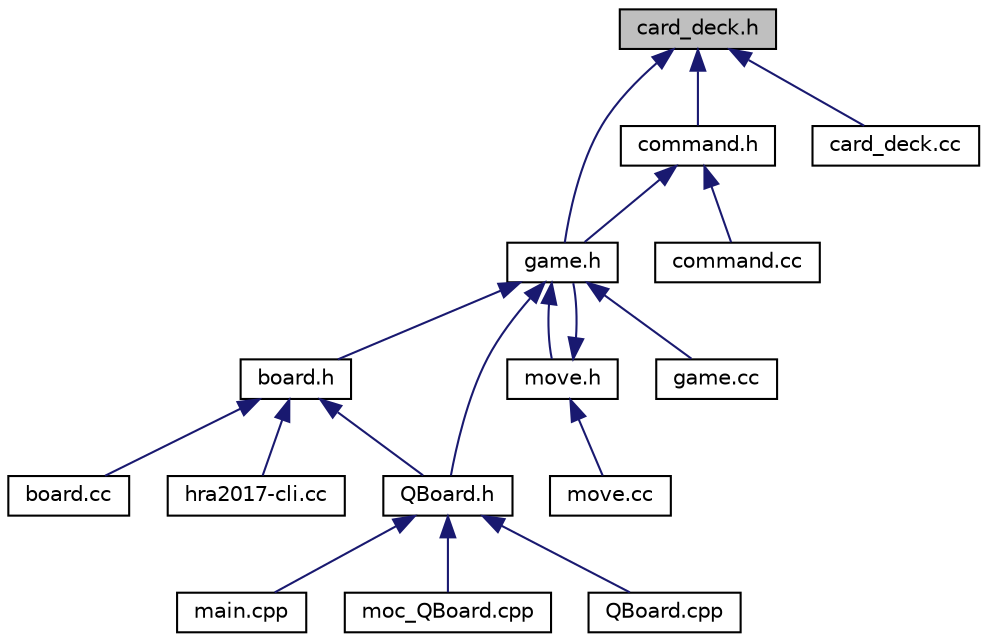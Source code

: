 digraph "card_deck.h"
{
  edge [fontname="Helvetica",fontsize="10",labelfontname="Helvetica",labelfontsize="10"];
  node [fontname="Helvetica",fontsize="10",shape=record];
  Node4 [label="card_deck.h",height=0.2,width=0.4,color="black", fillcolor="grey75", style="filled", fontcolor="black"];
  Node4 -> Node5 [dir="back",color="midnightblue",fontsize="10",style="solid",fontname="Helvetica"];
  Node5 [label="game.h",height=0.2,width=0.4,color="black", fillcolor="white", style="filled",URL="$game_8h.html",tooltip="Game interface. "];
  Node5 -> Node6 [dir="back",color="midnightblue",fontsize="10",style="solid",fontname="Helvetica"];
  Node6 [label="board.h",height=0.2,width=0.4,color="black", fillcolor="white", style="filled",URL="$board_8h.html",tooltip="Board interface. "];
  Node6 -> Node7 [dir="back",color="midnightblue",fontsize="10",style="solid",fontname="Helvetica"];
  Node7 [label="board.cc",height=0.2,width=0.4,color="black", fillcolor="white", style="filled",URL="$board_8cc.html",tooltip="Board implementation. "];
  Node6 -> Node8 [dir="back",color="midnightblue",fontsize="10",style="solid",fontname="Helvetica"];
  Node8 [label="hra2017-cli.cc",height=0.2,width=0.4,color="black", fillcolor="white", style="filled",URL="$hra2017-cli_8cc.html",tooltip="Implementation of command line version of Solitaire - hra2017-cli. "];
  Node6 -> Node9 [dir="back",color="midnightblue",fontsize="10",style="solid",fontname="Helvetica"];
  Node9 [label="QBoard.h",height=0.2,width=0.4,color="black", fillcolor="white", style="filled",URL="$QBoard_8h.html"];
  Node9 -> Node10 [dir="back",color="midnightblue",fontsize="10",style="solid",fontname="Helvetica"];
  Node10 [label="main.cpp",height=0.2,width=0.4,color="black", fillcolor="white", style="filled",URL="$main_8cpp.html"];
  Node9 -> Node11 [dir="back",color="midnightblue",fontsize="10",style="solid",fontname="Helvetica"];
  Node11 [label="moc_QBoard.cpp",height=0.2,width=0.4,color="black", fillcolor="white", style="filled",URL="$moc__QBoard_8cpp.html"];
  Node9 -> Node12 [dir="back",color="midnightblue",fontsize="10",style="solid",fontname="Helvetica"];
  Node12 [label="QBoard.cpp",height=0.2,width=0.4,color="black", fillcolor="white", style="filled",URL="$QBoard_8cpp.html"];
  Node5 -> Node13 [dir="back",color="midnightblue",fontsize="10",style="solid",fontname="Helvetica"];
  Node13 [label="move.h",height=0.2,width=0.4,color="black", fillcolor="white", style="filled",URL="$move_8h.html",tooltip="Move and MoveFinder interfaces. "];
  Node13 -> Node5 [dir="back",color="midnightblue",fontsize="10",style="solid",fontname="Helvetica"];
  Node13 -> Node14 [dir="back",color="midnightblue",fontsize="10",style="solid",fontname="Helvetica"];
  Node14 [label="move.cc",height=0.2,width=0.4,color="black", fillcolor="white", style="filled",URL="$move_8cc.html",tooltip="Move and MoveFinder implementations. "];
  Node5 -> Node15 [dir="back",color="midnightblue",fontsize="10",style="solid",fontname="Helvetica"];
  Node15 [label="game.cc",height=0.2,width=0.4,color="black", fillcolor="white", style="filled",URL="$game_8cc.html",tooltip="Game implementation. "];
  Node5 -> Node9 [dir="back",color="midnightblue",fontsize="10",style="solid",fontname="Helvetica"];
  Node4 -> Node16 [dir="back",color="midnightblue",fontsize="10",style="solid",fontname="Helvetica"];
  Node16 [label="command.h",height=0.2,width=0.4,color="black", fillcolor="white", style="filled",URL="$command_8h.html",tooltip="Command Manager and Commands interfaces. "];
  Node16 -> Node5 [dir="back",color="midnightblue",fontsize="10",style="solid",fontname="Helvetica"];
  Node16 -> Node17 [dir="back",color="midnightblue",fontsize="10",style="solid",fontname="Helvetica"];
  Node17 [label="command.cc",height=0.2,width=0.4,color="black", fillcolor="white", style="filled",URL="$command_8cc.html",tooltip="Command Manager and Commands implementations. "];
  Node4 -> Node18 [dir="back",color="midnightblue",fontsize="10",style="solid",fontname="Helvetica"];
  Node18 [label="card_deck.cc",height=0.2,width=0.4,color="black", fillcolor="white", style="filled",URL="$card__deck_8cc.html",tooltip="Card Deck implementation. "];
}
